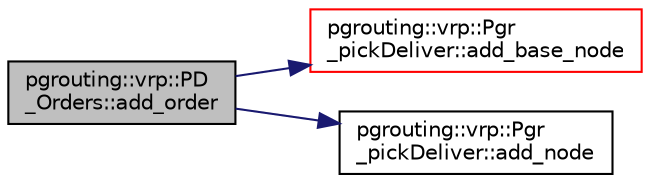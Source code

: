 digraph "pgrouting::vrp::PD_Orders::add_order"
{
  edge [fontname="Helvetica",fontsize="10",labelfontname="Helvetica",labelfontsize="10"];
  node [fontname="Helvetica",fontsize="10",shape=record];
  rankdir="LR";
  Node15 [label="pgrouting::vrp::PD\l_Orders::add_order",height=0.2,width=0.4,color="black", fillcolor="grey75", style="filled", fontcolor="black"];
  Node15 -> Node16 [color="midnightblue",fontsize="10",style="solid",fontname="Helvetica"];
  Node16 [label="pgrouting::vrp::Pgr\l_pickDeliver::add_base_node",height=0.2,width=0.4,color="red", fillcolor="white", style="filled",URL="$classpgrouting_1_1vrp_1_1Pgr__pickDeliver.html#a87ba9f138cb87373726d87a88a3f264b"];
  Node15 -> Node19 [color="midnightblue",fontsize="10",style="solid",fontname="Helvetica"];
  Node19 [label="pgrouting::vrp::Pgr\l_pickDeliver::add_node",height=0.2,width=0.4,color="black", fillcolor="white", style="filled",URL="$classpgrouting_1_1vrp_1_1Pgr__pickDeliver.html#a29ac4c9f908dc5a106f360e97660b6d1"];
}
